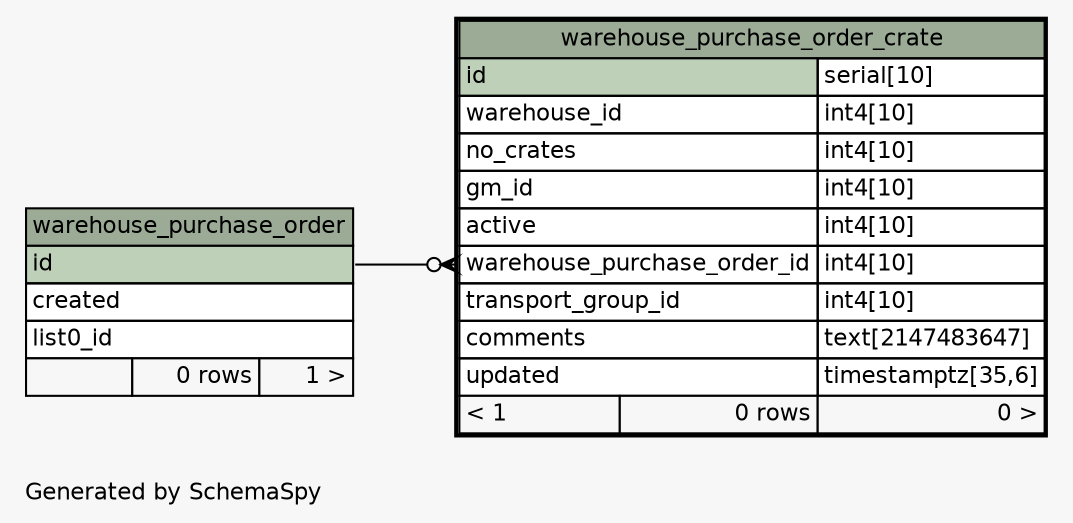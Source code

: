 // dot 2.38.0 on Linux 4.4.84-boot2docker
// SchemaSpy rev 590
digraph "oneDegreeRelationshipsDiagram" {
  graph [
    rankdir="RL"
    bgcolor="#f7f7f7"
    label="\nGenerated by SchemaSpy"
    labeljust="l"
    nodesep="0.18"
    ranksep="0.46"
    fontname="Helvetica"
    fontsize="11"
  ];
  node [
    fontname="Helvetica"
    fontsize="11"
    shape="plaintext"
  ];
  edge [
    arrowsize="0.8"
  ];
  "warehouse_purchase_order_crate":"warehouse_purchase_order_id":w -> "warehouse_purchase_order":"id":e [arrowhead=none dir=back arrowtail=crowodot];
  "warehouse_purchase_order" [
    label=<
    <TABLE BORDER="0" CELLBORDER="1" CELLSPACING="0" BGCOLOR="#ffffff">
      <TR><TD COLSPAN="3" BGCOLOR="#9bab96" ALIGN="CENTER">warehouse_purchase_order</TD></TR>
      <TR><TD PORT="id" COLSPAN="3" BGCOLOR="#bed1b8" ALIGN="LEFT">id</TD></TR>
      <TR><TD PORT="created" COLSPAN="3" ALIGN="LEFT">created</TD></TR>
      <TR><TD PORT="list0_id" COLSPAN="3" ALIGN="LEFT">list0_id</TD></TR>
      <TR><TD ALIGN="LEFT" BGCOLOR="#f7f7f7">  </TD><TD ALIGN="RIGHT" BGCOLOR="#f7f7f7">0 rows</TD><TD ALIGN="RIGHT" BGCOLOR="#f7f7f7">1 &gt;</TD></TR>
    </TABLE>>
    URL="warehouse_purchase_order.html"
    tooltip="warehouse_purchase_order"
  ];
  "warehouse_purchase_order_crate" [
    label=<
    <TABLE BORDER="2" CELLBORDER="1" CELLSPACING="0" BGCOLOR="#ffffff">
      <TR><TD COLSPAN="3" BGCOLOR="#9bab96" ALIGN="CENTER">warehouse_purchase_order_crate</TD></TR>
      <TR><TD PORT="id" COLSPAN="2" BGCOLOR="#bed1b8" ALIGN="LEFT">id</TD><TD PORT="id.type" ALIGN="LEFT">serial[10]</TD></TR>
      <TR><TD PORT="warehouse_id" COLSPAN="2" ALIGN="LEFT">warehouse_id</TD><TD PORT="warehouse_id.type" ALIGN="LEFT">int4[10]</TD></TR>
      <TR><TD PORT="no_crates" COLSPAN="2" ALIGN="LEFT">no_crates</TD><TD PORT="no_crates.type" ALIGN="LEFT">int4[10]</TD></TR>
      <TR><TD PORT="gm_id" COLSPAN="2" ALIGN="LEFT">gm_id</TD><TD PORT="gm_id.type" ALIGN="LEFT">int4[10]</TD></TR>
      <TR><TD PORT="active" COLSPAN="2" ALIGN="LEFT">active</TD><TD PORT="active.type" ALIGN="LEFT">int4[10]</TD></TR>
      <TR><TD PORT="warehouse_purchase_order_id" COLSPAN="2" ALIGN="LEFT">warehouse_purchase_order_id</TD><TD PORT="warehouse_purchase_order_id.type" ALIGN="LEFT">int4[10]</TD></TR>
      <TR><TD PORT="transport_group_id" COLSPAN="2" ALIGN="LEFT">transport_group_id</TD><TD PORT="transport_group_id.type" ALIGN="LEFT">int4[10]</TD></TR>
      <TR><TD PORT="comments" COLSPAN="2" ALIGN="LEFT">comments</TD><TD PORT="comments.type" ALIGN="LEFT">text[2147483647]</TD></TR>
      <TR><TD PORT="updated" COLSPAN="2" ALIGN="LEFT">updated</TD><TD PORT="updated.type" ALIGN="LEFT">timestamptz[35,6]</TD></TR>
      <TR><TD ALIGN="LEFT" BGCOLOR="#f7f7f7">&lt; 1</TD><TD ALIGN="RIGHT" BGCOLOR="#f7f7f7">0 rows</TD><TD ALIGN="RIGHT" BGCOLOR="#f7f7f7">0 &gt;</TD></TR>
    </TABLE>>
    URL="warehouse_purchase_order_crate.html"
    tooltip="warehouse_purchase_order_crate"
  ];
}
